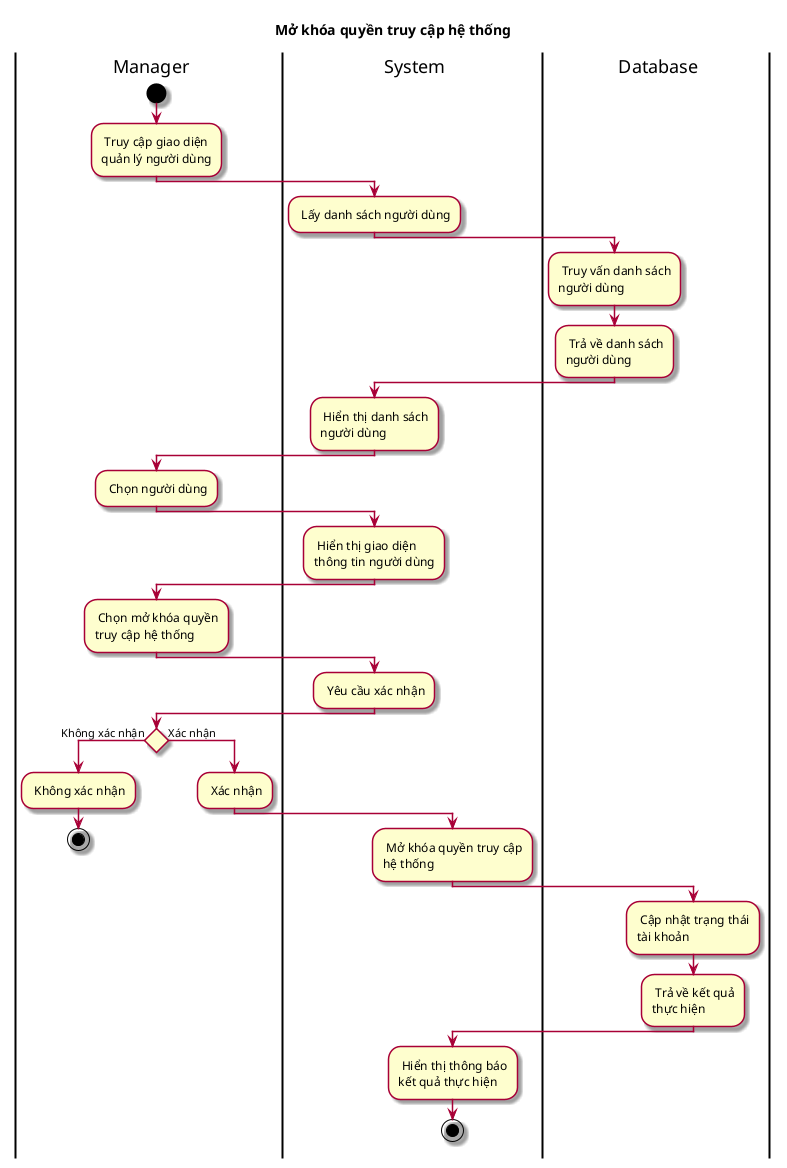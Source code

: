 @startuml ActMoKhoaQuyenTruyCapHeThong

skin rose
title Mở khóa quyền truy cập hệ thống

|manager| Manager
|system| System
|database| Database

|manager|
start
: Truy cập giao diện\nquản lý người dùng;
|system|
: Lấy danh sách người dùng;
|database|
: Truy vấn danh sách\nngười dùng;
: Trả về danh sách\nngười dùng;
|system|
: Hiển thị danh sách\nngười dùng;
|manager|
: Chọn người dùng;
|system|
: Hiển thị giao diện\nthông tin người dùng;
|manager|
: Chọn mở khóa quyền\ntruy cập hệ thống;
|system|
: Yêu cầu xác nhận;
|manager|
if () then (Không xác nhận)
: Không xác nhận;
stop
else (Xác nhận)
: Xác nhận;
|system|
: Mở khóa quyền truy cập\nhệ thống;
|database|
: Cập nhật trạng thái\ntài khoản;
: Trả về kết quả\nthực hiện;
|system|
: Hiển thị thông báo\nkết quả thực hiện;
stop
@enduml
